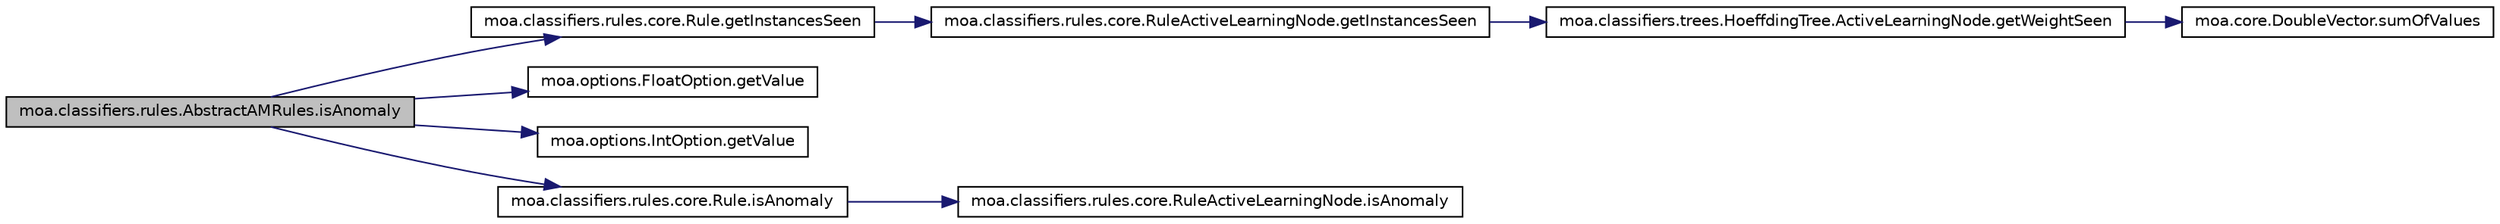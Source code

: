 digraph G
{
  edge [fontname="Helvetica",fontsize="10",labelfontname="Helvetica",labelfontsize="10"];
  node [fontname="Helvetica",fontsize="10",shape=record];
  rankdir=LR;
  Node1 [label="moa.classifiers.rules.AbstractAMRules.isAnomaly",height=0.2,width=0.4,color="black", fillcolor="grey75", style="filled" fontcolor="black"];
  Node1 -> Node2 [color="midnightblue",fontsize="10",style="solid",fontname="Helvetica"];
  Node2 [label="moa.classifiers.rules.core.Rule.getInstancesSeen",height=0.2,width=0.4,color="black", fillcolor="white", style="filled",URL="$classmoa_1_1classifiers_1_1rules_1_1core_1_1Rule.html#a02c17d0af98e02ee7d16f1a800c9f095"];
  Node2 -> Node3 [color="midnightblue",fontsize="10",style="solid",fontname="Helvetica"];
  Node3 [label="moa.classifiers.rules.core.RuleActiveLearningNode.getInstancesSeen",height=0.2,width=0.4,color="black", fillcolor="white", style="filled",URL="$classmoa_1_1classifiers_1_1rules_1_1core_1_1RuleActiveLearningNode.html#ab3bbc1d2b34726d34b9fcda53b91f953"];
  Node3 -> Node4 [color="midnightblue",fontsize="10",style="solid",fontname="Helvetica"];
  Node4 [label="moa.classifiers.trees.HoeffdingTree.ActiveLearningNode.getWeightSeen",height=0.2,width=0.4,color="black", fillcolor="white", style="filled",URL="$classmoa_1_1classifiers_1_1trees_1_1HoeffdingTree_1_1ActiveLearningNode.html#a407cdfb074879e0f84460dee8ae06b04"];
  Node4 -> Node5 [color="midnightblue",fontsize="10",style="solid",fontname="Helvetica"];
  Node5 [label="moa.core.DoubleVector.sumOfValues",height=0.2,width=0.4,color="black", fillcolor="white", style="filled",URL="$classmoa_1_1core_1_1DoubleVector.html#acafa367bb17b33b844486adfa1b2780a"];
  Node1 -> Node6 [color="midnightblue",fontsize="10",style="solid",fontname="Helvetica"];
  Node6 [label="moa.options.FloatOption.getValue",height=0.2,width=0.4,color="black", fillcolor="white", style="filled",URL="$classmoa_1_1options_1_1FloatOption.html#a0e606a62f4ece232aa8f8cb04bb7f1cf"];
  Node1 -> Node7 [color="midnightblue",fontsize="10",style="solid",fontname="Helvetica"];
  Node7 [label="moa.options.IntOption.getValue",height=0.2,width=0.4,color="black", fillcolor="white", style="filled",URL="$classmoa_1_1options_1_1IntOption.html#affae8787274b44ab7616d46b8d6c831a"];
  Node1 -> Node8 [color="midnightblue",fontsize="10",style="solid",fontname="Helvetica"];
  Node8 [label="moa.classifiers.rules.core.Rule.isAnomaly",height=0.2,width=0.4,color="black", fillcolor="white", style="filled",URL="$classmoa_1_1classifiers_1_1rules_1_1core_1_1Rule.html#a220ca569d98bfbe716c8933482e476ac"];
  Node8 -> Node9 [color="midnightblue",fontsize="10",style="solid",fontname="Helvetica"];
  Node9 [label="moa.classifiers.rules.core.RuleActiveLearningNode.isAnomaly",height=0.2,width=0.4,color="black", fillcolor="white", style="filled",URL="$classmoa_1_1classifiers_1_1rules_1_1core_1_1RuleActiveLearningNode.html#a68c21ae6a2cf0e84bbbbd6f994f30707"];
}
